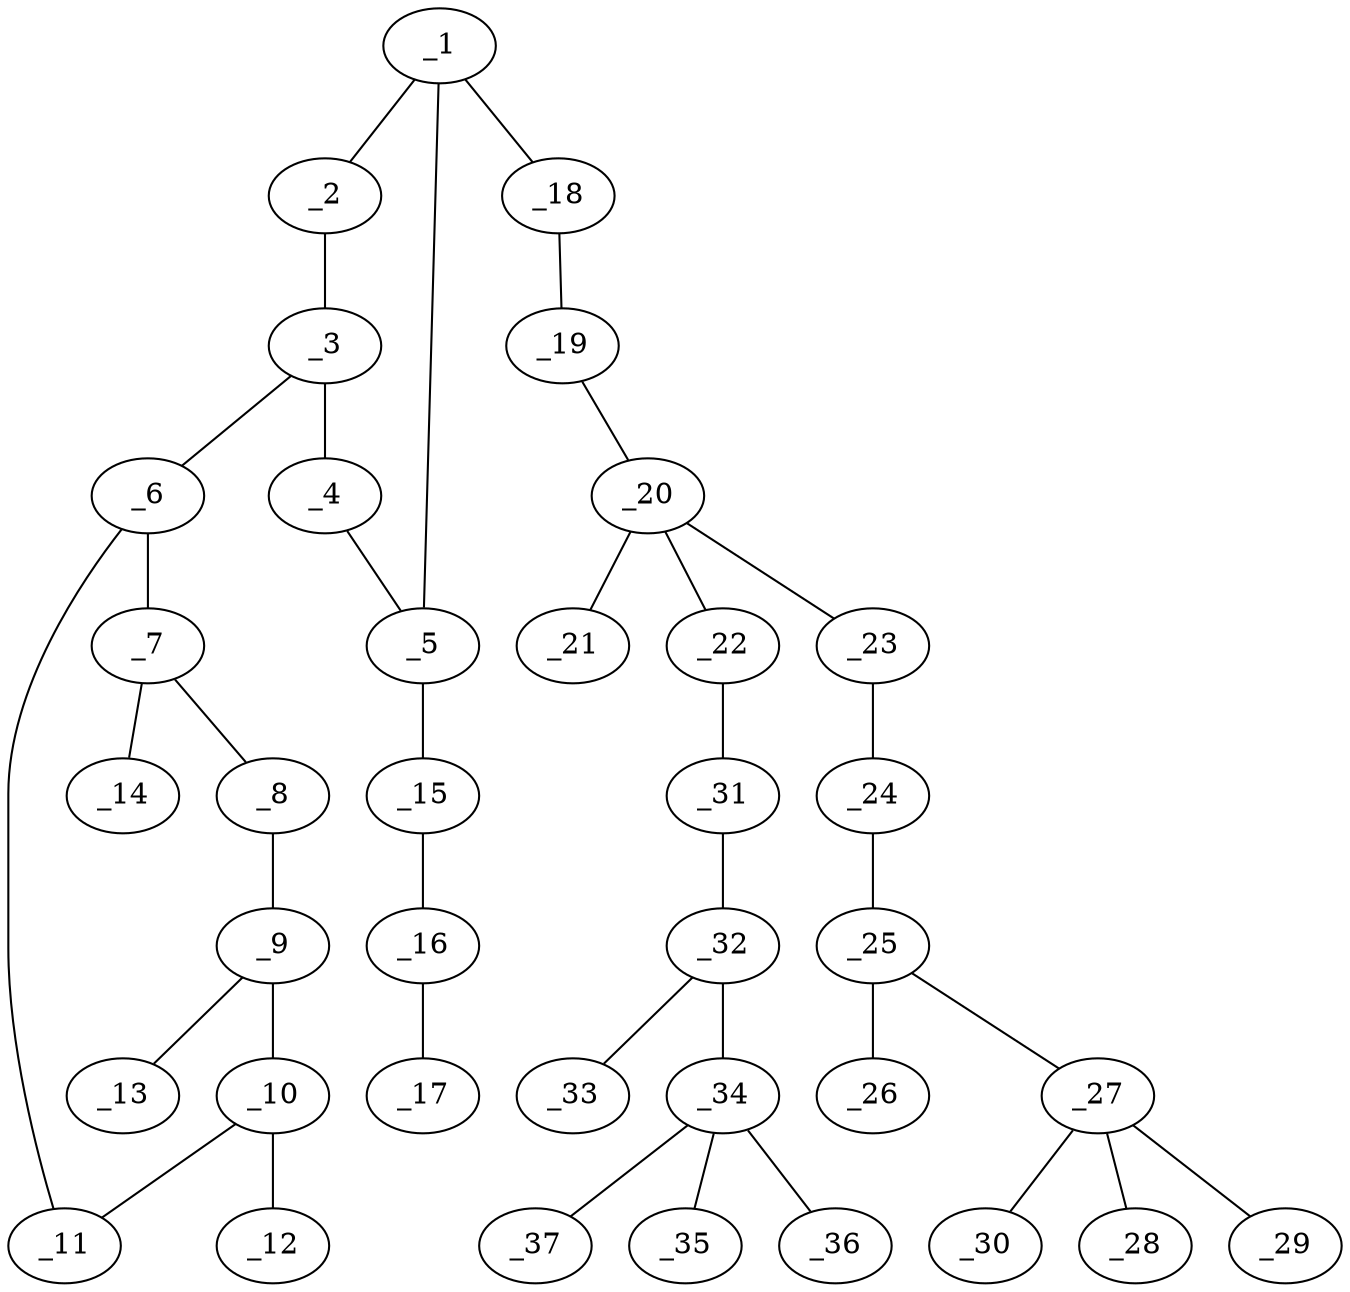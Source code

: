 graph molid663415 {
	_1	 [charge=0,
		chem=1,
		symbol="C  ",
		x="8.3292",
		y="0.7991"];
	_2	 [charge=0,
		chem=2,
		symbol="O  ",
		x="8.0202",
		y="-0.1519"];
	_1 -- _2	 [valence=1];
	_5	 [charge=0,
		chem=1,
		symbol="C  ",
		x="9.3292",
		y="0.7991"];
	_1 -- _5	 [valence=1];
	_18	 [charge=0,
		chem=1,
		symbol="C  ",
		x="7.7414",
		y="1.6082"];
	_1 -- _18	 [valence=1];
	_3	 [charge=0,
		chem=1,
		symbol="C  ",
		x="8.8292",
		y="-0.7397"];
	_2 -- _3	 [valence=1];
	_4	 [charge=0,
		chem=1,
		symbol="C  ",
		x="9.6382",
		y="-0.1519"];
	_3 -- _4	 [valence=1];
	_6	 [charge=0,
		chem=4,
		symbol="N  ",
		x="8.8292",
		y="-1.7397"];
	_3 -- _6	 [valence=1];
	_4 -- _5	 [valence=1];
	_15	 [charge=0,
		chem=4,
		symbol="N  ",
		x="9.917",
		y="1.6081"];
	_5 -- _15	 [valence=1];
	_7	 [charge=0,
		chem=1,
		symbol="C  ",
		x="7.9632",
		y="-2.2397"];
	_6 -- _7	 [valence=1];
	_11	 [charge=0,
		chem=1,
		symbol="C  ",
		x="9.6952",
		y="-2.2397"];
	_6 -- _11	 [valence=1];
	_8	 [charge=0,
		chem=4,
		symbol="N  ",
		x="7.9632",
		y="-3.2397"];
	_7 -- _8	 [valence=1];
	_14	 [charge=0,
		chem=2,
		symbol="O  ",
		x="7.0972",
		y="-1.7397"];
	_7 -- _14	 [valence=2];
	_9	 [charge=0,
		chem=1,
		symbol="C  ",
		x="8.8292",
		y="-3.7397"];
	_8 -- _9	 [valence=1];
	_10	 [charge=0,
		chem=1,
		symbol="C  ",
		x="9.6952",
		y="-3.2397"];
	_9 -- _10	 [valence=1];
	_13	 [charge=0,
		chem=2,
		symbol="O  ",
		x="8.8292",
		y="-4.7397"];
	_9 -- _13	 [valence=2];
	_10 -- _11	 [valence=2];
	_12	 [charge=0,
		chem=1,
		symbol="C  ",
		x="10.5612",
		y="-3.7397"];
	_10 -- _12	 [valence=1];
	_16	 [charge=1,
		chem=4,
		symbol="N  ",
		x="10.9115",
		y="1.5036"];
	_15 -- _16	 [valence=2];
	_17	 [charge="-1",
		chem=4,
		symbol="N  ",
		x="11.906",
		y="1.3991"];
	_16 -- _17	 [valence=2];
	_19	 [charge=0,
		chem=2,
		symbol="O  ",
		x="6.7469",
		y="1.5036"];
	_18 -- _19	 [valence=1];
	_20	 [charge=0,
		chem=6,
		symbol="P  ",
		x="6.1591",
		y="2.3126"];
	_19 -- _20	 [valence=1];
	_21	 [charge=0,
		chem=2,
		symbol="O  ",
		x="6.9681",
		y="2.9004"];
	_20 -- _21	 [valence=2];
	_22	 [charge=0,
		chem=2,
		symbol="O  ",
		x="5.5713",
		y="3.1217"];
	_20 -- _22	 [valence=1];
	_23	 [charge=0,
		chem=2,
		symbol="O  ",
		x="5.3501",
		y="1.7249"];
	_20 -- _23	 [valence=1];
	_31	 [charge=0,
		chem=1,
		symbol="C  ",
		x="4.5768",
		y="3.0171"];
	_22 -- _31	 [valence=1];
	_24	 [charge=0,
		chem=1,
		symbol="C  ",
		x="5.4546",
		y="0.7303"];
	_23 -- _24	 [valence=1];
	_25	 [charge=0,
		chem=1,
		symbol="C  ",
		x="4.6456",
		y="0.1426"];
	_24 -- _25	 [valence=1];
	_26	 [charge=0,
		chem=2,
		symbol="O  ",
		x="4.7501",
		y="-0.852"];
	_25 -- _26	 [valence=2];
	_27	 [charge=0,
		chem=1,
		symbol="C  ",
		x="3.7321",
		y="0.5493"];
	_25 -- _27	 [valence=1];
	_28	 [charge=0,
		chem=1,
		symbol="C  ",
		x="2.8185",
		y="0.956"];
	_27 -- _28	 [valence=1];
	_29	 [charge=0,
		chem=1,
		symbol="C  ",
		x="4.1388",
		y="1.4628"];
	_27 -- _29	 [valence=1];
	_30	 [charge=0,
		chem=1,
		symbol="C  ",
		x="3.3253",
		y="-0.3642"];
	_27 -- _30	 [valence=1];
	_32	 [charge=0,
		chem=1,
		symbol="C  ",
		x="3.989",
		y="3.8262"];
	_31 -- _32	 [valence=1];
	_33	 [charge=0,
		chem=2,
		symbol="O  ",
		x="4.3958",
		y="4.7397"];
	_32 -- _33	 [valence=2];
	_34	 [charge=0,
		chem=1,
		symbol="C  ",
		x="2.9945",
		y="3.7216"];
	_32 -- _34	 [valence=1];
	_35	 [charge=0,
		chem=1,
		symbol="C  ",
		x=2,
		y="3.6171"];
	_34 -- _35	 [valence=1];
	_36	 [charge=0,
		chem=1,
		symbol="C  ",
		x="3.099",
		y="2.7271"];
	_34 -- _36	 [valence=1];
	_37	 [charge=0,
		chem=1,
		symbol="C  ",
		x="2.89",
		y="4.7162"];
	_34 -- _37	 [valence=1];
}
